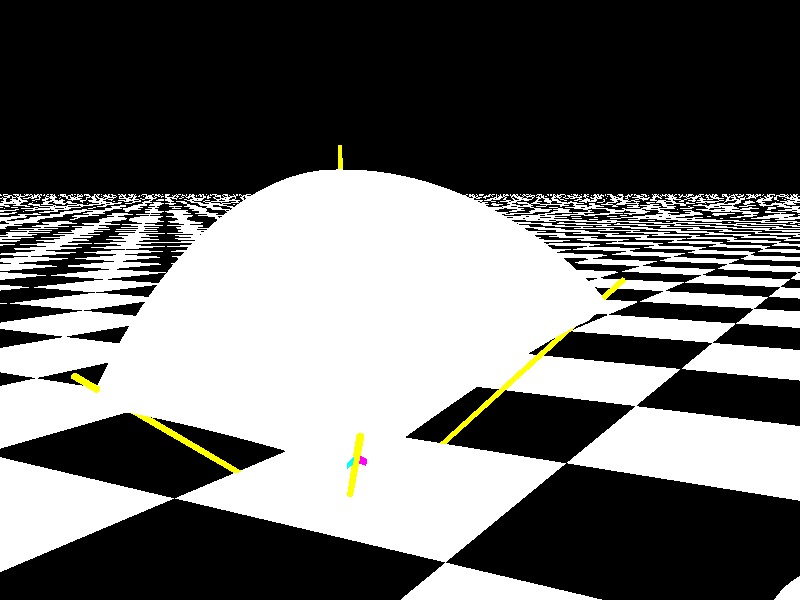 global_settings {
 //  ambient_light 0
  // ambient_light 0  radiosity {  }
  // max_trace_level 200
  assumed_gamma 1
}

plane { y, 0
  pigment {
    checker color rgb <0,0,0>, colour rgb <1,1,1>
  }
}

#local bigrad = 1.48 ; // big radius.  Not bi grad.  77.48
#local thick = 0.1;     // 1
#local tinyrad=thick/4;

#local rotwidth = 55;       // 1
#local rotdepth = 45.3;     // 1.3

#local xclippers = union {
      plane {  z 0               texture { pigment { color rgb<0,1,1> } } }
      plane { -z 0 rotate  rotdepth * x texture { pigment { color rgb<0,1,1> } } }
      };
#local zclippers = union {
      plane {  x 0               texture { pigment { color rgb<1,0,1> } } }
      plane { -x 0 rotate -rotwidth * z texture { pigment { color rgb<1,0,1> } } }
      };


union {
//  union {
    difference { // quadrilateral cut out of a ball, sharp edges
      sphere { 0, bigrad + thick }
      sphere { 0, bigrad }
      xclippers
      zclippers
    }
    difference { // rolled-off edges on constant x
      union {
        torus {bigrad+thick-tinyrad, tinyrad rotate 90*z}
        torus {bigrad+thick-tinyrad, tinyrad rotate (90-rotwidth)*z}
      }
      xclippers
    }
    difference { // rolled-off edges on constant z
      union {
        torus {bigrad+thick-tinyrad, tinyrad rotate (90+rotdepth)*x}
        torus {bigrad+thick-tinyrad, tinyrad rotate 90*x}
      }
      zclippers
    }
//  }
  // four balls to join the rolled-off edges
  sphere { 0 tinyrad translate (bigrad + thick - tinyrad) * y}
  sphere { 0 tinyrad translate (bigrad + thick - tinyrad) * y rotate -rotwidth * z}
  sphere { 0 tinyrad translate (bigrad + thick - tinyrad) * y rotate  rotdepth * x}
  sphere { 0 tinyrad translate (bigrad + thick - tinyrad) * y rotate <rotdepth, 0, -rotwidth>}
  
  // larger quadrilateral cut out of a ball, smaller radius
  //#local rotdelta = degrees(asin (tinyrad / (bigrad - tinyrad)));
  difference {
    sphere { 0, bigrad + thick - tinyrad }
    sphere { 0, bigrad }
    plane {  x, -tinyrad }
    plane { -x, -tinyrad rotate -rotwidth * z }
    xclippers
  }
  difference {
    sphere { 0, bigrad + thick - tinyrad }
    sphere { 0, bigrad }
    plane {  z, -tinyrad }
    plane { -z, -tinyrad rotate rotdepth * x}
    zclippers
  }
  // four little posts, along big radii, that form the rounded-off "vertical" corners of our tile
  cylinder { (bigrad) * y, (bigrad + thick - tinyrad) * y, tinyrad }
  cylinder { (bigrad) * y, (bigrad + thick - tinyrad) * y, tinyrad rotate -rotwidth * z}
  cylinder { (bigrad) * y, (bigrad + thick - tinyrad) * y, tinyrad rotate  rotdepth * x}
  cylinder { (bigrad) * y, (bigrad + thick - tinyrad) * y, tinyrad rotate <rotdepth, 0, -rotwidth>}
#if(0)
#end  
  texture { pigment { color rgb<1,1,1> }}  
  translate -(bigrad - 1 ) * y
  
  rotate 90*y
}


union {// a few stakes 
  cylinder { (bigrad - 1) * y, (bigrad + 2*thick)*y, 0.01 }
  cylinder { (bigrad - 1) * y, (bigrad + 2*thick)*y, 0.01 rotate <rotdepth, 0, 0> }
  cylinder { (bigrad - 1) * y, (bigrad + 2*thick)*y, 0.01 rotate <       0, 0, -rotwidth> }
  
  #local stake=(bigrad + 3 * thick) * y;
  #local newz= vrotate(z, <rotdepth, 0, 0>);
  #local stake = vrotate(stake, <rotdepth, 0, 0>);
  #local stake = vaxis_rotate(stake, newz, -rotwidth*0.82);
  
//  cylinder { (bigrad - 1) * y, (bigrad + 2*thick)*y, 0.01 rotate <rotdepth, 0, -rotwidth> }

  cylinder { 0, stake, 0.01 }

  translate -(bigrad - 1) * y

  rotate 90*y


  texture { pigment { color rgb<1,1,0> }}
}



#if (0)
light_source {
  <0,0,0>             // light's position (translated below)
  color rgb 1.0       // light's color
  area_light
  <0.5, 0, 0> <0, 0.5, 0>
  9, 9
  adaptive 1          // 0,1,2,3...
  //jitter              // adds random softening of light
  circular            // make the shape of the light circular
   orient              // orient light
    looks_like {sphere {0, 0.1 texture {pigment {color rgb <1,1,1>}} finish { ambient 1 diffuse 1 }}}
  translate <2, 1.5, -2>
}
#end

light_source { <2, 0.5, -2> rgb 1
  looks_like {sphere {0, 0.1 texture {pigment {color rgb <1,1,1>}} finish { ambient 1 }}}
}


camera { location <1, 3, -3> look_at <0, 1, 0.5> }
camera { location <2, 1, -3> look_at <0, 0.5, 0.5> angle 50 }
